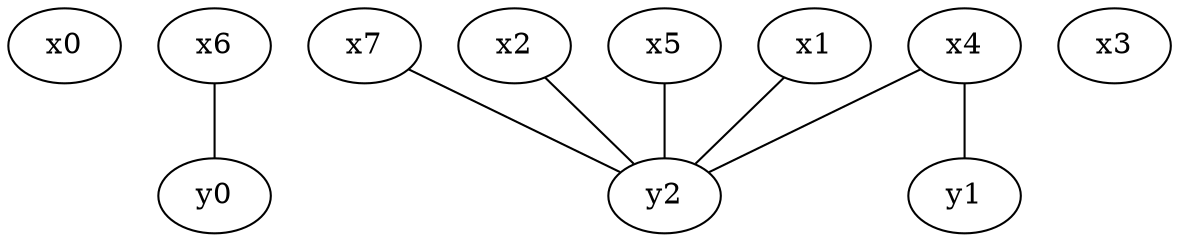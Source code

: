 strict graph grafo_8_3 {
	"x0";
	"x6";
	"x7";
	"x2";
	"x5";
	"x3";
	"x4";
	"x1";
	"y0";
	"y1";
	"y2";

	"x6" -- "y0";
	"x7" -- "y2";
	"x2" -- "y2";
	"x5" -- "y2";
	"x4" -- "y2";
	"x4" -- "y1";
	"x1" -- "y2";
}
